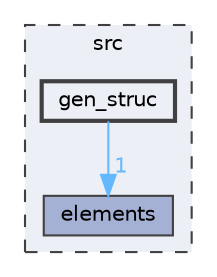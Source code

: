 digraph "src/gen_struc"
{
 // INTERACTIVE_SVG=YES
 // LATEX_PDF_SIZE
  bgcolor="transparent";
  edge [fontname=Helvetica,fontsize=10,labelfontname=Helvetica,labelfontsize=10];
  node [fontname=Helvetica,fontsize=10,shape=box,height=0.2,width=0.4];
  compound=true
  subgraph clusterdir_68267d1309a1af8e8297ef4c3efbcdba {
    graph [ bgcolor="#edeff6", pencolor="grey25", label="src", fontname=Helvetica,fontsize=10 style="filled,dashed", URL="dir_68267d1309a1af8e8297ef4c3efbcdba.html",tooltip=""]
  dir_b2470cdf236b10787c6012057be7848d [label="elements", fillcolor="#a4b1d4", color="grey25", style="filled", URL="dir_b2470cdf236b10787c6012057be7848d.html",tooltip=""];
  dir_d9748d221ba7faa83f7fa8169a1d5121 [label="gen_struc", fillcolor="#edeff6", color="grey25", style="filled,bold", URL="dir_d9748d221ba7faa83f7fa8169a1d5121.html",tooltip=""];
  }
  dir_d9748d221ba7faa83f7fa8169a1d5121->dir_b2470cdf236b10787c6012057be7848d [headlabel="1", labeldistance=1.5 headhref="dir_000013_000006.html" color="steelblue1" fontcolor="steelblue1"];
}
